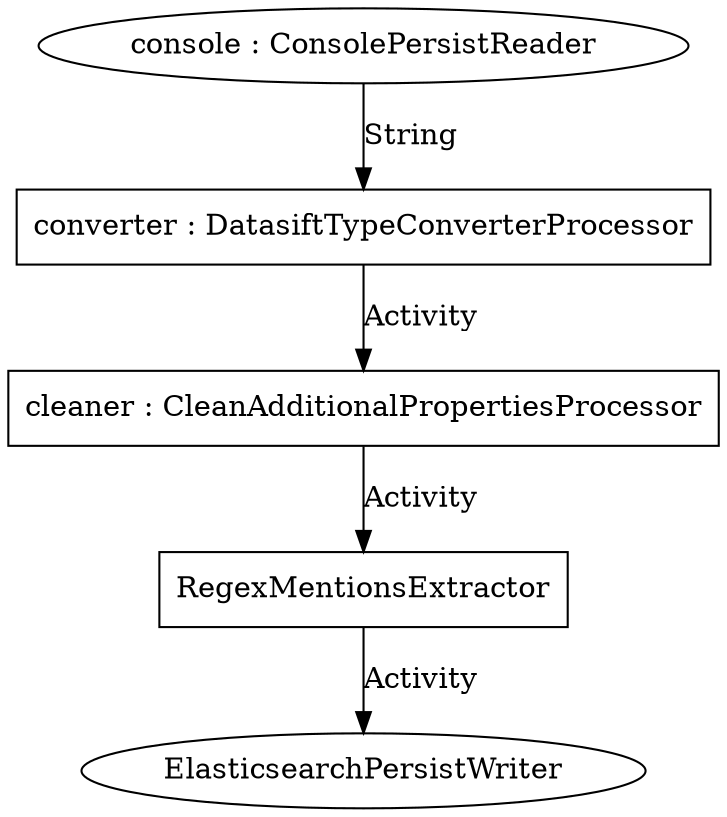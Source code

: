 digraph g {

  //providers
  console [label="console : ConsolePersistReader",shape=ellipse,URL="https://github.com/apache/incubator-streams/blob/master/streams-contrib/streams-provider-console/src/main/java/org/apache/streams/console/provider/ConsolePersistReader.java"];
  converter [label="converter : DatasiftTypeConverterProcessor",shape=box,URL="https://github.com/apache/incubator-streams/blob/master/streams-contrib/streams-provider-datasift/src/main/java/org/apache/streams/datasift/processor/DatasiftTypeConverterProcessor.java"];
  cleaner [label="cleaner : CleanAdditionalPropertiesProcessor",shape=box,URL="https://github.com/apache/incubator-streams/blob/master/streams-contrib/streams-converters/src/main/java/org/apache/streams/jackson/CleanAdditionalPropertiesProcessor.java"];
  RegexMentionsExtractor [label="RegexMentionsExtractor",shape=box,URL="https://github.com/apache/incubator-streams/blob/master/streams-contrib/streams-processor-regex/src/main/java/org/apache/streams/regex/RegexMentionsExtractor.java"];

  //persisters
  ElasticsearchPersistWriter [label="ElasticsearchPersistWriter",shape=ellipse,URL="https://github.com/apache/incubator-streams/blob/master/streams-contrib/streams-persist-elasticsearch/src/main/java/org/apache/streams/elasticsearch/ElasticsearchPersistWriter.java"];

  //stream
  console -> converter [label="String"];
  converter -> cleaner [label="Activity",URL="https://github.com/apache/incubator-streams/blob/master/streams-pojo/src/main/jsonschema/org/apache/streams/pojo/json/activity.json"];
  cleaner -> RegexMentionsExtractor [label="Activity",URL="https://github.com/apache/incubator-streams/blob/master/streams-pojo/src/main/jsonschema/org/apache/streams/pojo/json/activity.json"];
  RegexMentionsExtractor -> ElasticsearchPersistWriter [label="Activity",URL="https://github.com/apache/incubator-streams/blob/master/streams-pojo/src/main/jsonschema/org/apache/streams/pojo/json/activity.json"];
}